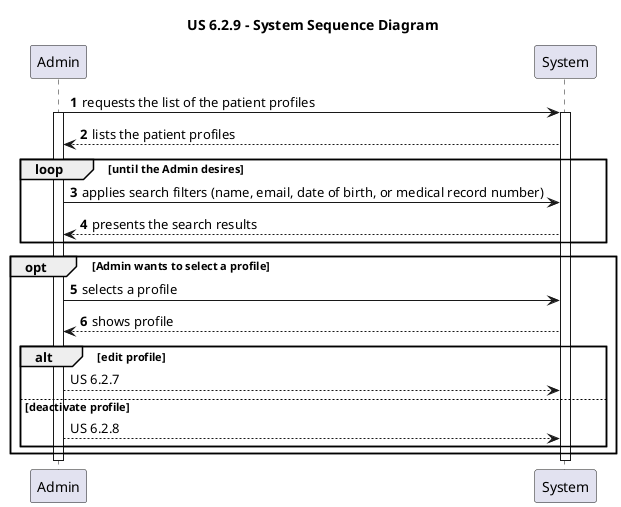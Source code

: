 @startuml
'https://plantuml.com/sequence-diagram

title "US 6.2.9 - System Sequence Diagram"

autonumber

participant Admin as ADM
participant System as SYS

ADM -> SYS : requests the list of the patient profiles
activate ADM
activate SYS

SYS --> ADM : lists the patient profiles

    loop until the Admin desires

    ADM -> SYS : applies search filters (name, email, date of birth, or medical record number)

    SYS --> ADM : presents the search results
    end loop

    opt Admin wants to select a profile

    ADM -> SYS : selects a profile
    SYS --> ADM : shows profile

autonumber stop
        alt edit profile

        ADM --> SYS : US 6.2.7

        else deactivate profile

            ADM --> SYS : US 6.2.8

        end alt

    end opt

autonumber stop

deactivate ADM
deactivate SYS

@enduml